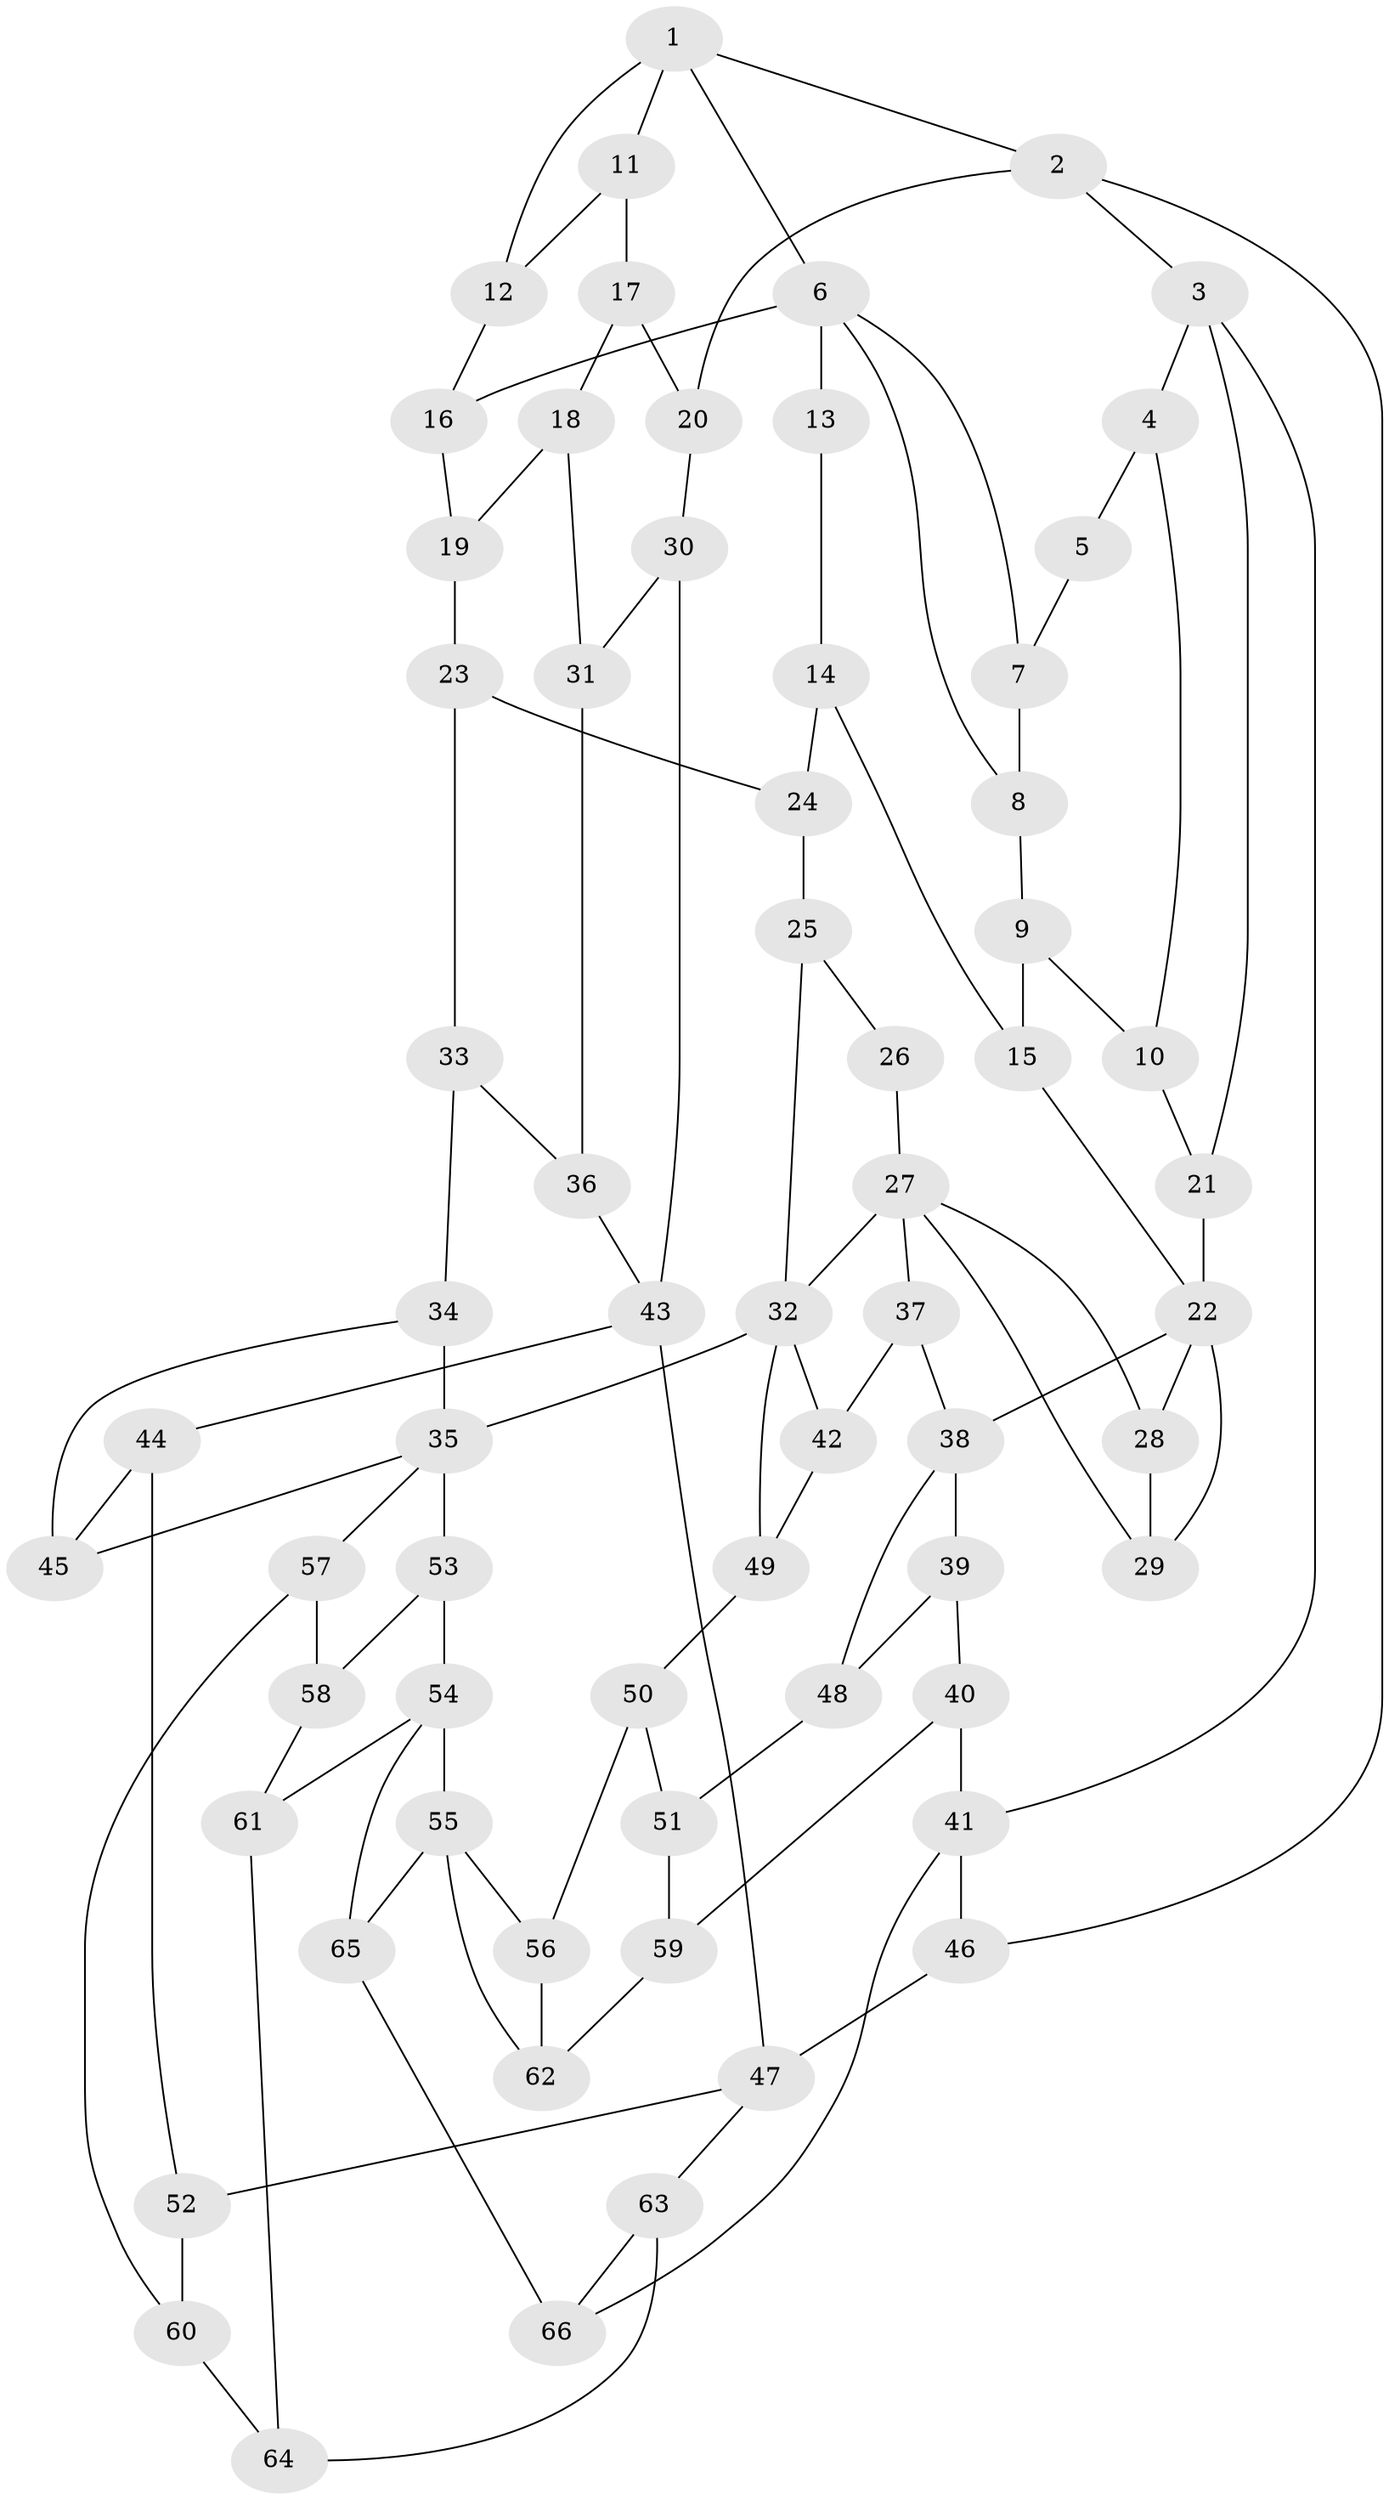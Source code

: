 // original degree distribution, {3: 0.02127659574468085, 4: 0.23404255319148937, 6: 0.2127659574468085, 5: 0.5319148936170213}
// Generated by graph-tools (version 1.1) at 2025/54/03/04/25 22:54:21]
// undirected, 66 vertices, 107 edges
graph export_dot {
  node [color=gray90,style=filled];
  1;
  2;
  3;
  4;
  5;
  6;
  7;
  8;
  9;
  10;
  11;
  12;
  13;
  14;
  15;
  16;
  17;
  18;
  19;
  20;
  21;
  22;
  23;
  24;
  25;
  26;
  27;
  28;
  29;
  30;
  31;
  32;
  33;
  34;
  35;
  36;
  37;
  38;
  39;
  40;
  41;
  42;
  43;
  44;
  45;
  46;
  47;
  48;
  49;
  50;
  51;
  52;
  53;
  54;
  55;
  56;
  57;
  58;
  59;
  60;
  61;
  62;
  63;
  64;
  65;
  66;
  1 -- 2 [weight=1.0];
  1 -- 6 [weight=1.0];
  1 -- 11 [weight=1.0];
  1 -- 12 [weight=1.0];
  2 -- 3 [weight=1.0];
  2 -- 20 [weight=1.0];
  2 -- 46 [weight=1.0];
  3 -- 4 [weight=1.0];
  3 -- 21 [weight=1.0];
  3 -- 41 [weight=1.0];
  4 -- 5 [weight=1.0];
  4 -- 10 [weight=1.0];
  5 -- 7 [weight=1.0];
  6 -- 7 [weight=1.0];
  6 -- 8 [weight=1.0];
  6 -- 13 [weight=2.0];
  6 -- 16 [weight=1.0];
  7 -- 8 [weight=1.0];
  8 -- 9 [weight=1.0];
  9 -- 10 [weight=1.0];
  9 -- 15 [weight=1.0];
  10 -- 21 [weight=1.0];
  11 -- 12 [weight=1.0];
  11 -- 17 [weight=1.0];
  12 -- 16 [weight=1.0];
  13 -- 14 [weight=1.0];
  14 -- 15 [weight=1.0];
  14 -- 24 [weight=1.0];
  15 -- 22 [weight=1.0];
  16 -- 19 [weight=1.0];
  17 -- 18 [weight=1.0];
  17 -- 20 [weight=1.0];
  18 -- 19 [weight=1.0];
  18 -- 31 [weight=1.0];
  19 -- 23 [weight=1.0];
  20 -- 30 [weight=1.0];
  21 -- 22 [weight=1.0];
  22 -- 28 [weight=1.0];
  22 -- 29 [weight=1.0];
  22 -- 38 [weight=2.0];
  23 -- 24 [weight=1.0];
  23 -- 33 [weight=1.0];
  24 -- 25 [weight=1.0];
  25 -- 26 [weight=1.0];
  25 -- 32 [weight=1.0];
  26 -- 27 [weight=2.0];
  27 -- 28 [weight=1.0];
  27 -- 29 [weight=1.0];
  27 -- 32 [weight=1.0];
  27 -- 37 [weight=1.0];
  28 -- 29 [weight=1.0];
  30 -- 31 [weight=1.0];
  30 -- 43 [weight=1.0];
  31 -- 36 [weight=1.0];
  32 -- 35 [weight=2.0];
  32 -- 42 [weight=1.0];
  32 -- 49 [weight=1.0];
  33 -- 34 [weight=1.0];
  33 -- 36 [weight=1.0];
  34 -- 35 [weight=1.0];
  34 -- 45 [weight=1.0];
  35 -- 45 [weight=1.0];
  35 -- 53 [weight=1.0];
  35 -- 57 [weight=1.0];
  36 -- 43 [weight=1.0];
  37 -- 38 [weight=1.0];
  37 -- 42 [weight=1.0];
  38 -- 39 [weight=1.0];
  38 -- 48 [weight=1.0];
  39 -- 40 [weight=1.0];
  39 -- 48 [weight=1.0];
  40 -- 41 [weight=1.0];
  40 -- 59 [weight=1.0];
  41 -- 46 [weight=1.0];
  41 -- 66 [weight=1.0];
  42 -- 49 [weight=1.0];
  43 -- 44 [weight=1.0];
  43 -- 47 [weight=2.0];
  44 -- 45 [weight=1.0];
  44 -- 52 [weight=1.0];
  46 -- 47 [weight=2.0];
  47 -- 52 [weight=1.0];
  47 -- 63 [weight=1.0];
  48 -- 51 [weight=1.0];
  49 -- 50 [weight=1.0];
  50 -- 51 [weight=1.0];
  50 -- 56 [weight=1.0];
  51 -- 59 [weight=1.0];
  52 -- 60 [weight=1.0];
  53 -- 54 [weight=1.0];
  53 -- 58 [weight=1.0];
  54 -- 55 [weight=3.0];
  54 -- 61 [weight=1.0];
  54 -- 65 [weight=1.0];
  55 -- 56 [weight=1.0];
  55 -- 62 [weight=1.0];
  55 -- 65 [weight=1.0];
  56 -- 62 [weight=1.0];
  57 -- 58 [weight=1.0];
  57 -- 60 [weight=1.0];
  58 -- 61 [weight=1.0];
  59 -- 62 [weight=1.0];
  60 -- 64 [weight=1.0];
  61 -- 64 [weight=1.0];
  63 -- 64 [weight=1.0];
  63 -- 66 [weight=1.0];
  65 -- 66 [weight=1.0];
}
